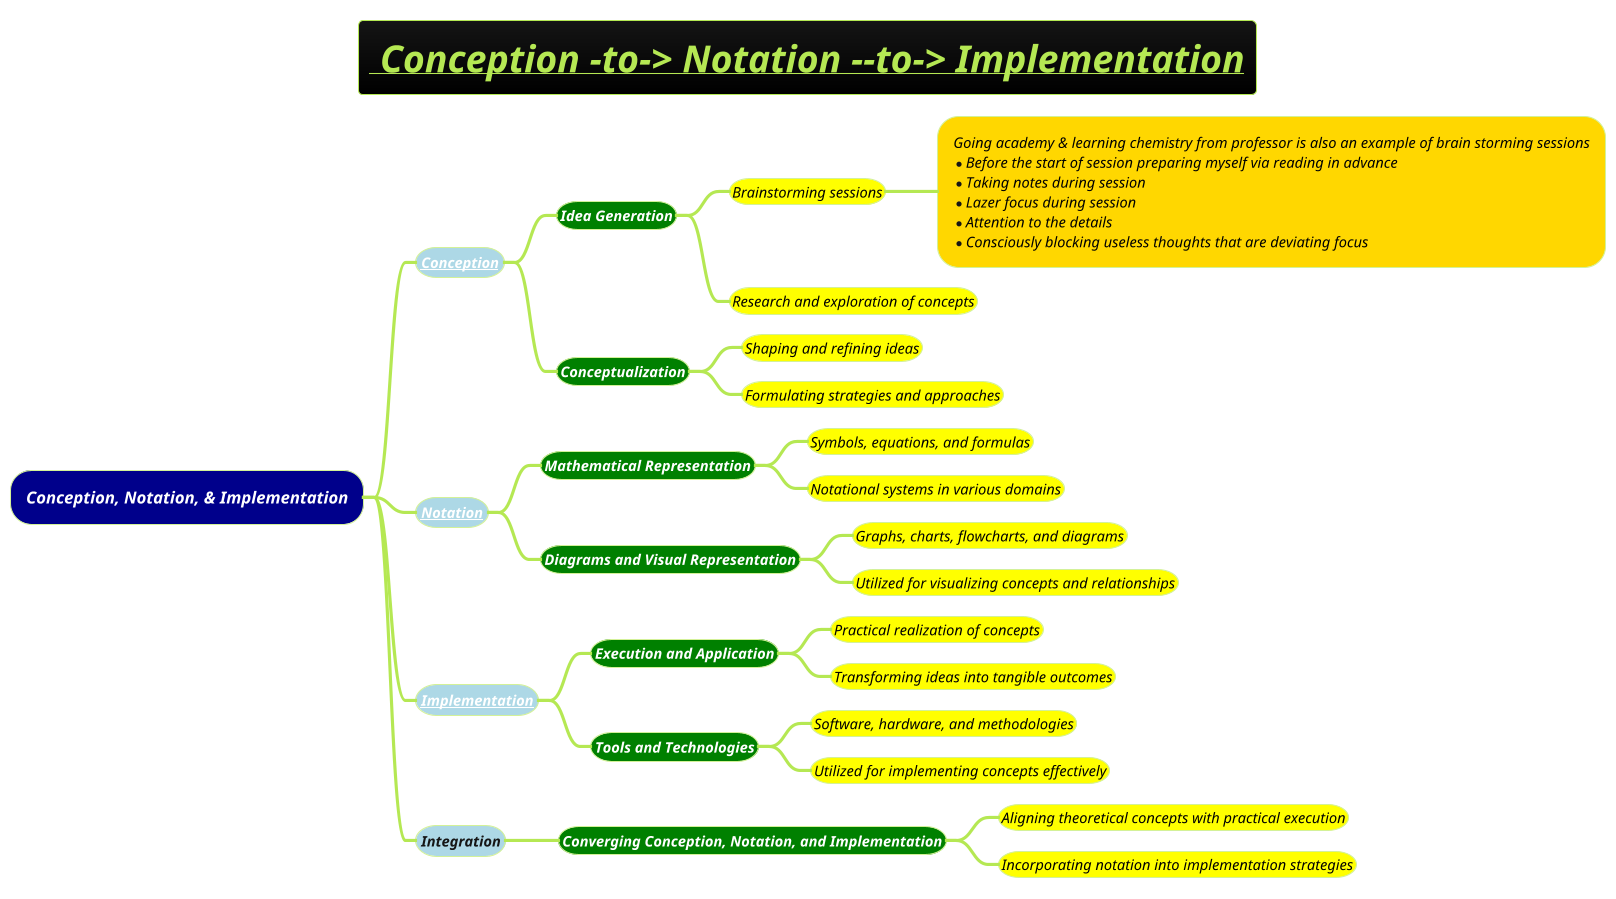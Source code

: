@startmindmap
title =<i><b><u> Conception -to-> Notation --to-> Implementation
!theme hacker

*[#darkblue] <i><color:#white>Conception, Notation, & Implementation
**[#lightblue] <i><color #blac><size:14>[[docs/3-programming-languages/Venkat-Subramaniam/Conception.puml Conception]]
***[#green] <b><i><color #white><size:14>Idea Generation
****[#yellow] <i><color #black><size:14>Brainstorming sessions
*****[#gold]:<i><color #black><size:14>Going academy & learning chemistry from professor is also an example of brain storming sessions
*<i><color #black><size:14>Before the start of session preparing myself via reading in advance
*<i><color #black><size:14>Taking notes during session
*<i><color #black><size:14>Lazer focus during session
*<i><color #black><size:14>Attention to the details
*<i><color #black><size:14>Consciously blocking useless thoughts that are deviating focus;

****[#yellow] <i><color #black><size:14>Research and exploration of concepts
***[#green] <b><i><color #white><size:14>Conceptualization
****[#yellow] <i><color #black><size:14>Shaping and refining ideas
****[#yellow] <i><color #black><size:14>Formulating strategies and approaches
**[#lightblue] <i><color #blac><size:14>[[docs/3-programming-languages/Venkat-Subramaniam/Notation.puml Notation]]
***[#green] <b><i><color #white><size:14>Mathematical Representation
****[#yellow] <i><color #black><size:14>Symbols, equations, and formulas
****[#yellow] <i><color #black><size:14>Notational systems in various domains
***[#green] <b><i><color #white><size:14>Diagrams and Visual Representation
****[#yellow] <i><color #black><size:14>Graphs, charts, flowcharts, and diagrams
****[#yellow] <i><color #black><size:14>Utilized for visualizing concepts and relationships
**[#lightblue] <i><color #blac><size:14>[[docs/3-programming-languages/Venkat-Subramaniam/Implementation.puml Implementation]]
***[#green] <b><i><color #white><size:14>Execution and Application
****[#yellow] <i><color #black><size:14>Practical realization of concepts
****[#yellow] <i><color #black><size:14>Transforming ideas into tangible outcomes
***[#green] <b><i><color #white><size:14>Tools and Technologies
****[#yellow] <i><color #black><size:14>Software, hardware, and methodologies
****[#yellow] <i><color #black><size:14>Utilized for implementing concepts effectively
**[#lightblue] <i><color #blac><size:14>Integration
***[#green] <b><i><color #white><size:14>Converging Conception, Notation, and Implementation
****[#yellow] <i><color #black><size:14>Aligning theoretical concepts with practical execution
****[#yellow] <i><color #black><size:14>Incorporating notation into implementation strategies
@endmindmap
